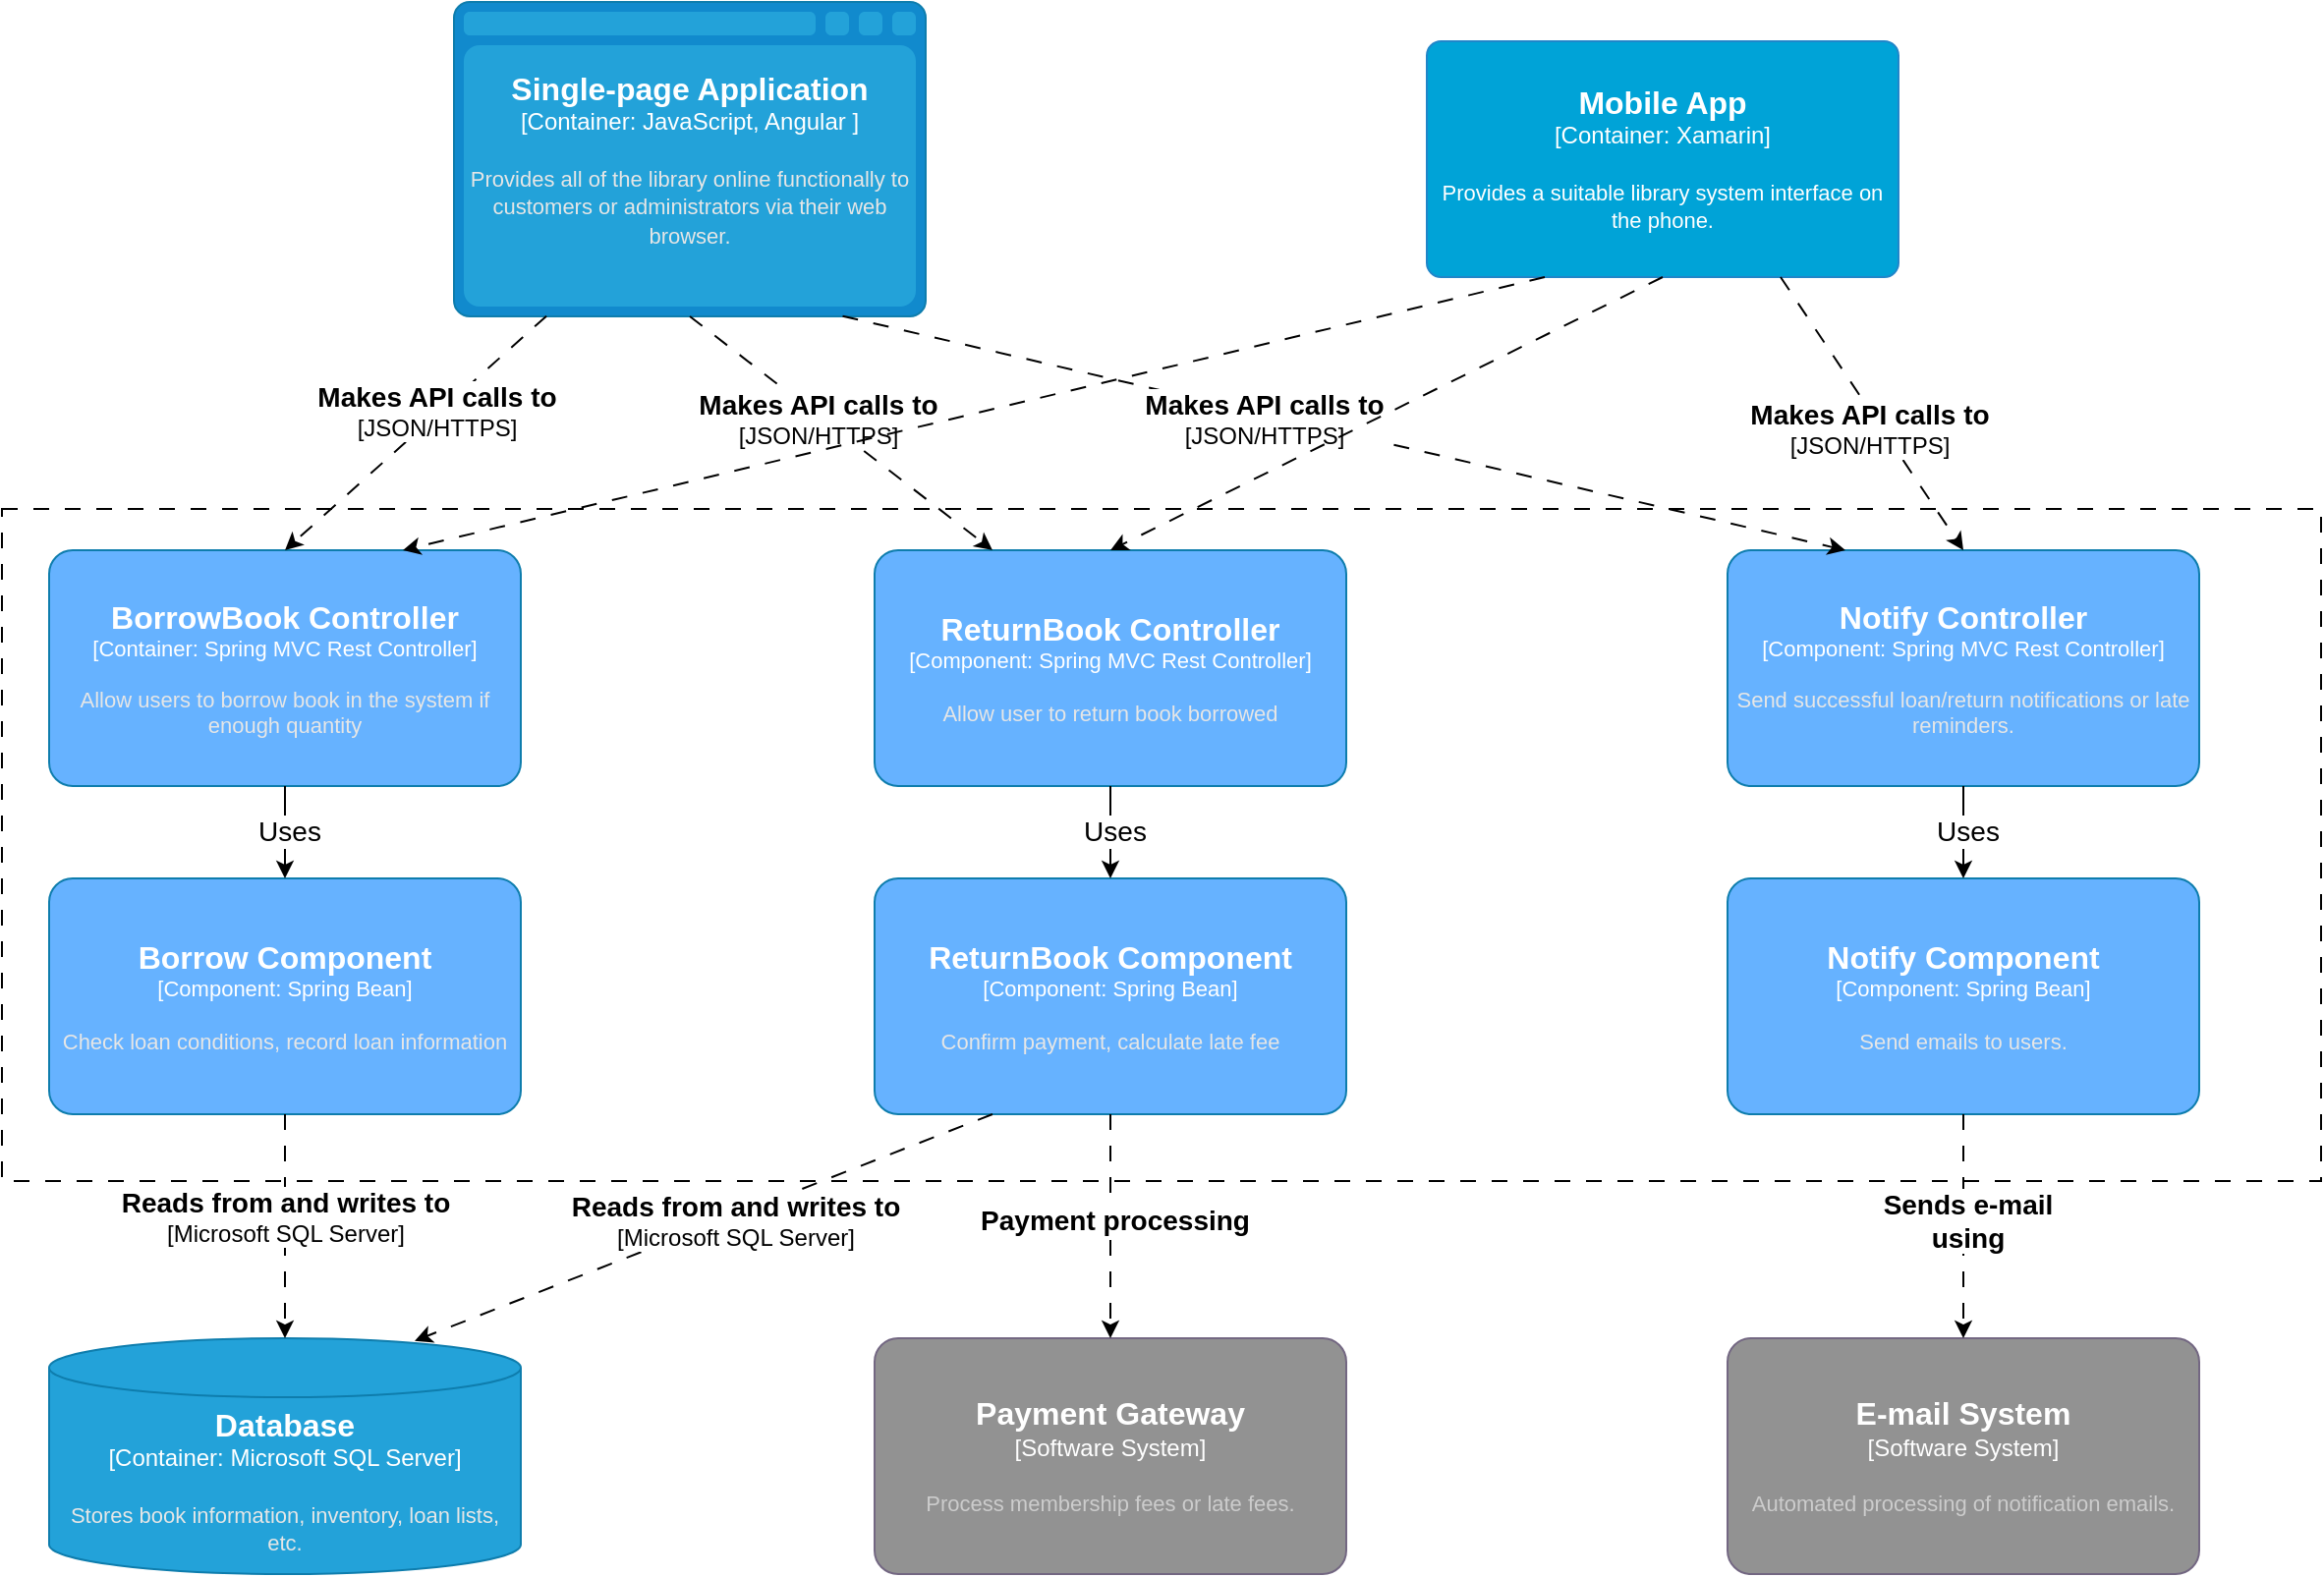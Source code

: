 <mxfile version="28.2.3">
  <diagram name="Trang-1" id="voluP7k5LzKoaPS6_ylx">
    <mxGraphModel dx="2777" dy="687" grid="0" gridSize="10" guides="1" tooltips="1" connect="1" arrows="1" fold="1" page="0" pageScale="1" pageWidth="827" pageHeight="1169" math="0" shadow="0">
      <root>
        <mxCell id="0" />
        <mxCell id="1" parent="0" />
        <object placeholders="1" c4Name="Single-page Application" c4Type="Container" c4Technology="JavaScript, Angular " c4Description="Provides all of the library online functionally to customers or administrators via their web browser." label="&lt;font style=&quot;font-size: 16px&quot;&gt;&lt;b&gt;%c4Name%&lt;/b&gt;&lt;/font&gt;&lt;div&gt;[%c4Type%:&amp;nbsp;%c4Technology%]&lt;/div&gt;&lt;br&gt;&lt;div&gt;&lt;font style=&quot;font-size: 11px&quot;&gt;&lt;font color=&quot;#E6E6E6&quot;&gt;%c4Description%&lt;/font&gt;&lt;/div&gt;" id="6JrDKTPBiihJPNNbZpGh-6">
          <mxCell style="shape=mxgraph.c4.webBrowserContainer2;whiteSpace=wrap;html=1;boundedLbl=1;rounded=0;labelBackgroundColor=none;strokeColor=#118ACD;fillColor=#23A2D9;strokeColor=#118ACD;strokeColor2=#0E7DAD;fontSize=12;fontColor=#ffffff;align=center;metaEdit=1;points=[[0.5,0,0],[1,0.25,0],[1,0.5,0],[1,0.75,0],[0.5,1,0],[0,0.75,0],[0,0.5,0],[0,0.25,0]];resizable=0;allowArrows=1;connectable=1;expand=1;" vertex="1" parent="1">
            <mxGeometry x="-722" y="405" width="240" height="160" as="geometry" />
          </mxCell>
        </object>
        <object placeholders="1" c4Name="Mobile App" c4Type="Container" c4Technology="Xamarin" c4Description="Provides a suitable library system interface on the phone." label="&lt;font style=&quot;font-size: 16px&quot;&gt;&lt;b&gt;%c4Name%&lt;/b&gt;&lt;/font&gt;&lt;div&gt;[%c4Type%: %c4Technology%]&lt;/div&gt;&lt;br&gt;&lt;div&gt;&lt;font style=&quot;font-size: 11px&quot;&gt;%c4Description%&lt;/font&gt;&lt;/div&gt;" id="6JrDKTPBiihJPNNbZpGh-7">
          <mxCell style="rounded=1;whiteSpace=wrap;html=1;labelBackgroundColor=none;fillColor=light-dark(#00a3d7, #176592);fontColor=#ffffff;align=center;arcSize=6;strokeColor=#2086C9;metaEdit=1;resizable=0;points=[[0.25,0,0],[0.5,0,0],[0.75,0,0],[1,0.25,0],[1,0.5,0],[1,0.75,0],[0.75,1,0],[0.5,1,0],[0.25,1,0],[0,0.75,0],[0,0.5,0],[0,0.25,0]];" vertex="1" parent="1">
            <mxGeometry x="-227" y="425" width="240" height="120" as="geometry" />
          </mxCell>
        </object>
        <mxCell id="6JrDKTPBiihJPNNbZpGh-9" value="" style="rounded=0;whiteSpace=wrap;html=1;dashed=1;dashPattern=8 8;" vertex="1" parent="1">
          <mxGeometry x="-952" y="663" width="1180" height="342" as="geometry" />
        </mxCell>
        <object placeholders="1" c4Name="BorrowBook Controller" c4Type="Container" c4Technology="Spring MVC Rest Controller" c4Description="Allow users to borrow book in the system if enough quantity" label="&lt;font style=&quot;font-size: 16px&quot;&gt;&lt;b&gt;%c4Name%&lt;/b&gt;&lt;/font&gt;&lt;div&gt;[%c4Type%: %c4Technology%]&lt;/div&gt;&lt;br&gt;&lt;div&gt;&lt;font style=&quot;font-size: 11px&quot;&gt;&lt;font color=&quot;#E6E6E6&quot;&gt;%c4Description%&lt;/font&gt;&lt;/div&gt;" id="6JrDKTPBiihJPNNbZpGh-8">
          <mxCell style="rounded=1;whiteSpace=wrap;html=1;fontSize=11;labelBackgroundColor=none;fillColor=light-dark(#66B2FF,#1D8AB9);fontColor=#ffffff;align=center;arcSize=10;strokeColor=#0E7DAD;metaEdit=1;resizable=0;points=[[0.25,0,0],[0.5,0,0],[0.75,0,0],[1,0.25,0],[1,0.5,0],[1,0.75,0],[0.75,1,0],[0.5,1,0],[0.25,1,0],[0,0.75,0],[0,0.5,0],[0,0.25,0]];" vertex="1" parent="1">
            <mxGeometry x="-928" y="684" width="240" height="120" as="geometry" />
          </mxCell>
        </object>
        <object placeholders="1" c4Name="ReturnBook Controller" c4Type="Component" c4Technology="Spring MVC Rest Controller" c4Description="Allow user to return book borrowed" label="&lt;font style=&quot;font-size: 16px&quot;&gt;&lt;b&gt;%c4Name%&lt;/b&gt;&lt;/font&gt;&lt;div&gt;[%c4Type%: %c4Technology%]&lt;/div&gt;&lt;br&gt;&lt;div&gt;&lt;font style=&quot;font-size: 11px&quot;&gt;&lt;font color=&quot;#E6E6E6&quot;&gt;%c4Description%&lt;/font&gt;&lt;/div&gt;" id="6JrDKTPBiihJPNNbZpGh-11">
          <mxCell style="rounded=1;whiteSpace=wrap;html=1;fontSize=11;labelBackgroundColor=none;fillColor=light-dark(#66B2FF,#1D8AB9);fontColor=#ffffff;align=center;arcSize=10;strokeColor=#0E7DAD;metaEdit=1;resizable=0;points=[[0.25,0,0],[0.5,0,0],[0.75,0,0],[1,0.25,0],[1,0.5,0],[1,0.75,0],[0.75,1,0],[0.5,1,0],[0.25,1,0],[0,0.75,0],[0,0.5,0],[0,0.25,0]];" vertex="1" parent="1">
            <mxGeometry x="-508" y="684" width="240" height="120" as="geometry" />
          </mxCell>
        </object>
        <object placeholders="1" c4Name="Borrow Component" c4Type="Component" c4Technology="Spring Bean" c4Description="Check loan conditions, record loan information" label="&lt;font style=&quot;font-size: 16px&quot;&gt;&lt;b&gt;%c4Name%&lt;/b&gt;&lt;/font&gt;&lt;div&gt;[%c4Type%: %c4Technology%]&lt;/div&gt;&lt;br&gt;&lt;div&gt;&lt;font style=&quot;font-size: 11px&quot;&gt;&lt;font color=&quot;#E6E6E6&quot;&gt;%c4Description%&lt;/font&gt;&lt;/div&gt;" id="6JrDKTPBiihJPNNbZpGh-13">
          <mxCell style="rounded=1;whiteSpace=wrap;html=1;fontSize=11;labelBackgroundColor=none;fillColor=light-dark(#66B2FF,#1D8AB9);fontColor=#ffffff;align=center;arcSize=10;strokeColor=#0E7DAD;metaEdit=1;resizable=0;points=[[0.25,0,0],[0.5,0,0],[0.75,0,0],[1,0.25,0],[1,0.5,0],[1,0.75,0],[0.75,1,0],[0.5,1,0],[0.25,1,0],[0,0.75,0],[0,0.5,0],[0,0.25,0]];" vertex="1" parent="1">
            <mxGeometry x="-928" y="851" width="240" height="120" as="geometry" />
          </mxCell>
        </object>
        <object placeholders="1" c4Name="ReturnBook Component" c4Type="Component" c4Technology="Spring Bean" c4Description="Confirm payment, calculate late fee" label="&lt;font style=&quot;font-size: 16px&quot;&gt;&lt;b&gt;%c4Name%&lt;/b&gt;&lt;/font&gt;&lt;div&gt;[%c4Type%: %c4Technology%]&lt;/div&gt;&lt;br&gt;&lt;div&gt;&lt;font style=&quot;font-size: 11px&quot;&gt;&lt;font color=&quot;#E6E6E6&quot;&gt;%c4Description%&lt;/font&gt;&lt;/div&gt;" id="6JrDKTPBiihJPNNbZpGh-17">
          <mxCell style="rounded=1;whiteSpace=wrap;html=1;fontSize=11;labelBackgroundColor=none;fillColor=light-dark(#66B2FF,#1D8AB9);fontColor=#ffffff;align=center;arcSize=10;strokeColor=#0E7DAD;metaEdit=1;resizable=0;points=[[0.25,0,0],[0.5,0,0],[0.75,0,0],[1,0.25,0],[1,0.5,0],[1,0.75,0],[0.75,1,0],[0.5,1,0],[0.25,1,0],[0,0.75,0],[0,0.5,0],[0,0.25,0]];" vertex="1" parent="1">
            <mxGeometry x="-508" y="851" width="240" height="120" as="geometry" />
          </mxCell>
        </object>
        <object placeholders="1" c4Name="Notify Controller" c4Type="Component" c4Technology="Spring MVC Rest Controller" c4Description="Send successful loan/return notifications or late reminders." label="&lt;font style=&quot;font-size: 16px&quot;&gt;&lt;b&gt;%c4Name%&lt;/b&gt;&lt;/font&gt;&lt;div&gt;[%c4Type%: %c4Technology%]&lt;/div&gt;&lt;br&gt;&lt;div&gt;&lt;font style=&quot;font-size: 11px&quot;&gt;&lt;font color=&quot;#E6E6E6&quot;&gt;%c4Description%&lt;/font&gt;&lt;/div&gt;" id="6JrDKTPBiihJPNNbZpGh-19">
          <mxCell style="rounded=1;whiteSpace=wrap;html=1;fontSize=11;labelBackgroundColor=none;fillColor=light-dark(#66B2FF,#1D8AB9);fontColor=#ffffff;align=center;arcSize=10;strokeColor=#0E7DAD;metaEdit=1;resizable=0;points=[[0.25,0,0],[0.5,0,0],[0.75,0,0],[1,0.25,0],[1,0.5,0],[1,0.75,0],[0.75,1,0],[0.5,1,0],[0.25,1,0],[0,0.75,0],[0,0.5,0],[0,0.25,0]];" vertex="1" parent="1">
            <mxGeometry x="-74" y="684" width="240" height="120" as="geometry" />
          </mxCell>
        </object>
        <object placeholders="1" c4Name="Notify Component" c4Type="Component" c4Technology="Spring Bean" c4Description="Send emails to users." label="&lt;font style=&quot;font-size: 16px&quot;&gt;&lt;b&gt;%c4Name%&lt;/b&gt;&lt;/font&gt;&lt;div&gt;[%c4Type%: %c4Technology%]&lt;/div&gt;&lt;br&gt;&lt;div&gt;&lt;font style=&quot;font-size: 11px&quot;&gt;&lt;font color=&quot;#E6E6E6&quot;&gt;%c4Description%&lt;/font&gt;&lt;/div&gt;" id="6JrDKTPBiihJPNNbZpGh-20">
          <mxCell style="rounded=1;whiteSpace=wrap;html=1;fontSize=11;labelBackgroundColor=none;fillColor=light-dark(#66B2FF,#1D8AB9);fontColor=#ffffff;align=center;arcSize=10;strokeColor=#0E7DAD;metaEdit=1;resizable=0;points=[[0.25,0,0],[0.5,0,0],[0.75,0,0],[1,0.25,0],[1,0.5,0],[1,0.75,0],[0.75,1,0],[0.5,1,0],[0.25,1,0],[0,0.75,0],[0,0.5,0],[0,0.25,0]];" vertex="1" parent="1">
            <mxGeometry x="-74" y="851" width="240" height="120" as="geometry" />
          </mxCell>
        </object>
        <object placeholders="1" c4Name="Database" c4Type="Container" c4Technology="Microsoft SQL Server" c4Description="Stores book information, inventory, loan lists, etc." label="&lt;font style=&quot;font-size: 16px&quot;&gt;&lt;b&gt;%c4Name%&lt;/b&gt;&lt;/font&gt;&lt;div&gt;[%c4Type%:&amp;nbsp;%c4Technology%]&lt;/div&gt;&lt;br&gt;&lt;div&gt;&lt;font style=&quot;font-size: 11px&quot;&gt;&lt;font color=&quot;#E6E6E6&quot;&gt;%c4Description%&lt;/font&gt;&lt;/div&gt;" id="6JrDKTPBiihJPNNbZpGh-22">
          <mxCell style="shape=cylinder3;size=15;whiteSpace=wrap;html=1;boundedLbl=1;rounded=0;labelBackgroundColor=none;fillColor=#23A2D9;fontSize=12;fontColor=#ffffff;align=center;strokeColor=#0E7DAD;metaEdit=1;points=[[0.5,0,0],[1,0.25,0],[1,0.5,0],[1,0.75,0],[0.5,1,0],[0,0.75,0],[0,0.5,0],[0,0.25,0]];resizable=0;" vertex="1" parent="1">
            <mxGeometry x="-928" y="1085" width="240" height="120" as="geometry" />
          </mxCell>
        </object>
        <mxCell id="6JrDKTPBiihJPNNbZpGh-26" value="" style="endArrow=classic;html=1;rounded=0;exitX=0.196;exitY=0.999;exitDx=0;exitDy=0;exitPerimeter=0;entryX=0.5;entryY=0;entryDx=0;entryDy=0;entryPerimeter=0;dashed=1;dashPattern=8 8;" edge="1" parent="1" source="6JrDKTPBiihJPNNbZpGh-6" target="6JrDKTPBiihJPNNbZpGh-8">
          <mxGeometry width="50" height="50" relative="1" as="geometry">
            <mxPoint x="-334" y="595" as="sourcePoint" />
            <mxPoint x="-471" y="743" as="targetPoint" />
          </mxGeometry>
        </mxCell>
        <mxCell id="6JrDKTPBiihJPNNbZpGh-27" value="&lt;span style=&quot;font-size: 14px;&quot;&gt;&lt;b&gt;Makes API calls to&lt;/b&gt;&lt;/span&gt;&lt;br&gt;&lt;div&gt;&lt;font style=&quot;font-size: 12px;&quot;&gt;[JSON/HTTPS]&lt;/font&gt;&lt;/div&gt;" style="edgeLabel;html=1;align=center;verticalAlign=middle;resizable=0;points=[];" vertex="1" connectable="0" parent="6JrDKTPBiihJPNNbZpGh-26">
          <mxGeometry x="-0.164" y="-2" relative="1" as="geometry">
            <mxPoint x="1" as="offset" />
          </mxGeometry>
        </mxCell>
        <mxCell id="6JrDKTPBiihJPNNbZpGh-28" value="" style="endArrow=classic;html=1;rounded=0;exitX=0.5;exitY=1;exitDx=0;exitDy=0;exitPerimeter=0;entryX=0.25;entryY=0;entryDx=0;entryDy=0;entryPerimeter=0;dashed=1;dashPattern=8 8;" edge="1" parent="1" source="6JrDKTPBiihJPNNbZpGh-6" target="6JrDKTPBiihJPNNbZpGh-11">
          <mxGeometry width="50" height="50" relative="1" as="geometry">
            <mxPoint x="-816" y="595" as="sourcePoint" />
            <mxPoint x="-951" y="711" as="targetPoint" />
          </mxGeometry>
        </mxCell>
        <mxCell id="6JrDKTPBiihJPNNbZpGh-29" value="&lt;span style=&quot;font-size: 14px;&quot;&gt;&lt;b&gt;Makes API calls to&lt;/b&gt;&lt;/span&gt;&lt;br&gt;&lt;div&gt;&lt;font style=&quot;font-size: 12px;&quot;&gt;[JSON/HTTPS]&lt;/font&gt;&lt;/div&gt;" style="edgeLabel;html=1;align=center;verticalAlign=middle;resizable=0;points=[];" vertex="1" connectable="0" parent="6JrDKTPBiihJPNNbZpGh-28">
          <mxGeometry x="-0.164" y="-2" relative="1" as="geometry">
            <mxPoint x="1" as="offset" />
          </mxGeometry>
        </mxCell>
        <mxCell id="6JrDKTPBiihJPNNbZpGh-30" value="" style="endArrow=classic;html=1;rounded=0;exitX=0.824;exitY=0.999;exitDx=0;exitDy=0;exitPerimeter=0;entryX=0.25;entryY=0;entryDx=0;entryDy=0;entryPerimeter=0;dashed=1;dashPattern=8 8;" edge="1" parent="1" source="6JrDKTPBiihJPNNbZpGh-6" target="6JrDKTPBiihJPNNbZpGh-19">
          <mxGeometry width="50" height="50" relative="1" as="geometry">
            <mxPoint x="-743" y="595" as="sourcePoint" />
            <mxPoint x="-591" y="711" as="targetPoint" />
          </mxGeometry>
        </mxCell>
        <mxCell id="6JrDKTPBiihJPNNbZpGh-31" value="&lt;span style=&quot;font-size: 14px;&quot;&gt;&lt;b&gt;Makes API calls to&lt;/b&gt;&lt;/span&gt;&lt;br&gt;&lt;div&gt;&lt;font style=&quot;font-size: 12px;&quot;&gt;[JSON/HTTPS]&lt;/font&gt;&lt;/div&gt;" style="edgeLabel;html=1;align=center;verticalAlign=middle;resizable=0;points=[];" vertex="1" connectable="0" parent="6JrDKTPBiihJPNNbZpGh-30">
          <mxGeometry x="-0.164" y="-2" relative="1" as="geometry">
            <mxPoint x="1" as="offset" />
          </mxGeometry>
        </mxCell>
        <mxCell id="6JrDKTPBiihJPNNbZpGh-32" value="" style="endArrow=classic;html=1;rounded=0;exitX=0.25;exitY=1;exitDx=0;exitDy=0;exitPerimeter=0;entryX=0.75;entryY=0;entryDx=0;entryDy=0;entryPerimeter=0;dashed=1;dashPattern=8 8;" edge="1" parent="1" source="6JrDKTPBiihJPNNbZpGh-7" target="6JrDKTPBiihJPNNbZpGh-8">
          <mxGeometry width="50" height="50" relative="1" as="geometry">
            <mxPoint x="-613" y="838" as="sourcePoint" />
            <mxPoint x="-563" y="788" as="targetPoint" />
          </mxGeometry>
        </mxCell>
        <mxCell id="6JrDKTPBiihJPNNbZpGh-33" value="" style="endArrow=classic;html=1;rounded=0;exitX=0.5;exitY=1;exitDx=0;exitDy=0;exitPerimeter=0;entryX=0.5;entryY=0;entryDx=0;entryDy=0;entryPerimeter=0;dashed=1;dashPattern=8 8;" edge="1" parent="1" source="6JrDKTPBiihJPNNbZpGh-7" target="6JrDKTPBiihJPNNbZpGh-11">
          <mxGeometry width="50" height="50" relative="1" as="geometry">
            <mxPoint x="-334" y="555" as="sourcePoint" />
            <mxPoint x="-891" y="711" as="targetPoint" />
          </mxGeometry>
        </mxCell>
        <mxCell id="6JrDKTPBiihJPNNbZpGh-36" value="" style="endArrow=classic;html=1;rounded=0;exitX=0.75;exitY=1;exitDx=0;exitDy=0;exitPerimeter=0;entryX=0.5;entryY=0;entryDx=0;entryDy=0;entryPerimeter=0;dashed=1;dashPattern=8 8;" edge="1" parent="1" source="6JrDKTPBiihJPNNbZpGh-7" target="6JrDKTPBiihJPNNbZpGh-19">
          <mxGeometry width="50" height="50" relative="1" as="geometry">
            <mxPoint x="-43" y="632" as="sourcePoint" />
            <mxPoint x="-180" y="780" as="targetPoint" />
          </mxGeometry>
        </mxCell>
        <mxCell id="6JrDKTPBiihJPNNbZpGh-37" value="&lt;span style=&quot;font-size: 14px;&quot;&gt;&lt;b&gt;Makes API calls to&lt;/b&gt;&lt;/span&gt;&lt;br&gt;&lt;div&gt;&lt;font style=&quot;font-size: 12px;&quot;&gt;[JSON/HTTPS]&lt;/font&gt;&lt;/div&gt;" style="edgeLabel;html=1;align=center;verticalAlign=middle;resizable=0;points=[];" vertex="1" connectable="0" parent="6JrDKTPBiihJPNNbZpGh-36">
          <mxGeometry x="-0.164" y="-2" relative="1" as="geometry">
            <mxPoint x="7" y="17" as="offset" />
          </mxGeometry>
        </mxCell>
        <mxCell id="6JrDKTPBiihJPNNbZpGh-38" value="" style="endArrow=classic;html=1;rounded=0;exitX=0.5;exitY=1;exitDx=0;exitDy=0;exitPerimeter=0;entryX=0.5;entryY=0;entryDx=0;entryDy=0;entryPerimeter=0;" edge="1" parent="1" source="6JrDKTPBiihJPNNbZpGh-8" target="6JrDKTPBiihJPNNbZpGh-13">
          <mxGeometry width="50" height="50" relative="1" as="geometry">
            <mxPoint x="-605" y="867" as="sourcePoint" />
            <mxPoint x="-555" y="817" as="targetPoint" />
          </mxGeometry>
        </mxCell>
        <mxCell id="6JrDKTPBiihJPNNbZpGh-39" value="&lt;font style=&quot;font-size: 14px;&quot;&gt;Uses&lt;/font&gt;" style="edgeLabel;html=1;align=center;verticalAlign=middle;resizable=0;points=[];" vertex="1" connectable="0" parent="6JrDKTPBiihJPNNbZpGh-38">
          <mxGeometry x="-0.052" y="2" relative="1" as="geometry">
            <mxPoint as="offset" />
          </mxGeometry>
        </mxCell>
        <mxCell id="6JrDKTPBiihJPNNbZpGh-40" value="" style="endArrow=classic;html=1;rounded=0;exitX=0.5;exitY=1;exitDx=0;exitDy=0;exitPerimeter=0;entryX=0.5;entryY=0;entryDx=0;entryDy=0;entryPerimeter=0;" edge="1" parent="1" source="6JrDKTPBiihJPNNbZpGh-11" target="6JrDKTPBiihJPNNbZpGh-17">
          <mxGeometry width="50" height="50" relative="1" as="geometry">
            <mxPoint x="-798" y="814" as="sourcePoint" />
            <mxPoint x="-798" y="879" as="targetPoint" />
          </mxGeometry>
        </mxCell>
        <mxCell id="6JrDKTPBiihJPNNbZpGh-41" value="&lt;font style=&quot;font-size: 14px;&quot;&gt;Uses&lt;/font&gt;" style="edgeLabel;html=1;align=center;verticalAlign=middle;resizable=0;points=[];" vertex="1" connectable="0" parent="6JrDKTPBiihJPNNbZpGh-40">
          <mxGeometry x="-0.052" y="2" relative="1" as="geometry">
            <mxPoint as="offset" />
          </mxGeometry>
        </mxCell>
        <mxCell id="6JrDKTPBiihJPNNbZpGh-42" value="" style="endArrow=classic;html=1;rounded=0;exitX=0.5;exitY=1;exitDx=0;exitDy=0;exitPerimeter=0;entryX=0.5;entryY=0;entryDx=0;entryDy=0;entryPerimeter=0;" edge="1" parent="1" source="6JrDKTPBiihJPNNbZpGh-19" target="6JrDKTPBiihJPNNbZpGh-20">
          <mxGeometry width="50" height="50" relative="1" as="geometry">
            <mxPoint x="45.41" y="804" as="sourcePoint" />
            <mxPoint x="45.41" y="851" as="targetPoint" />
          </mxGeometry>
        </mxCell>
        <mxCell id="6JrDKTPBiihJPNNbZpGh-43" value="&lt;font style=&quot;font-size: 14px;&quot;&gt;Uses&lt;/font&gt;" style="edgeLabel;html=1;align=center;verticalAlign=middle;resizable=0;points=[];" vertex="1" connectable="0" parent="6JrDKTPBiihJPNNbZpGh-42">
          <mxGeometry x="-0.052" y="2" relative="1" as="geometry">
            <mxPoint as="offset" />
          </mxGeometry>
        </mxCell>
        <mxCell id="6JrDKTPBiihJPNNbZpGh-52" value="" style="endArrow=classic;html=1;rounded=0;exitX=0.5;exitY=1;exitDx=0;exitDy=0;exitPerimeter=0;entryX=0.5;entryY=0;entryDx=0;entryDy=0;entryPerimeter=0;dashed=1;dashPattern=8 8;" edge="1" parent="1" source="6JrDKTPBiihJPNNbZpGh-13" target="6JrDKTPBiihJPNNbZpGh-22">
          <mxGeometry width="50" height="50" relative="1" as="geometry">
            <mxPoint x="12" y="1051" as="sourcePoint" />
            <mxPoint x="-306" y="1051" as="targetPoint" />
          </mxGeometry>
        </mxCell>
        <mxCell id="6JrDKTPBiihJPNNbZpGh-53" value="&lt;span style=&quot;font-size: 14px;&quot;&gt;&lt;b&gt;Reads from and writes to&lt;/b&gt;&lt;/span&gt;&lt;div&gt;&lt;div&gt;&lt;font style=&quot;font-size: 12px;&quot;&gt;[Microsoft SQL Server]&lt;/font&gt;&lt;/div&gt;&lt;/div&gt;" style="edgeLabel;html=1;align=center;verticalAlign=middle;resizable=0;points=[];" vertex="1" connectable="0" parent="6JrDKTPBiihJPNNbZpGh-52">
          <mxGeometry x="-0.164" y="-2" relative="1" as="geometry">
            <mxPoint x="2" y="4" as="offset" />
          </mxGeometry>
        </mxCell>
        <object placeholders="1" c4Name="E-mail System" c4Type="Software System" c4Description="Automated processing of notification emails." label="&lt;font style=&quot;font-size: 16px&quot;&gt;&lt;b&gt;%c4Name%&lt;/b&gt;&lt;/font&gt;&lt;div&gt;[%c4Type%]&lt;/div&gt;&lt;br&gt;&lt;div&gt;&lt;font style=&quot;font-size: 11px&quot;&gt;&lt;font color=&quot;#cccccc&quot;&gt;%c4Description%&lt;/font&gt;&lt;/div&gt;" id="6JrDKTPBiihJPNNbZpGh-61">
          <mxCell style="rounded=1;whiteSpace=wrap;html=1;labelBackgroundColor=none;fillColor=light-dark(#929292, #7e7787);fontColor=#ffffff;align=center;arcSize=10;strokeColor=#736782;metaEdit=1;resizable=0;points=[[0.25,0,0],[0.5,0,0],[0.75,0,0],[1,0.25,0],[1,0.5,0],[1,0.75,0],[0.75,1,0],[0.5,1,0],[0.25,1,0],[0,0.75,0],[0,0.5,0],[0,0.25,0]];" vertex="1" parent="1">
            <mxGeometry x="-74" y="1085" width="240" height="120" as="geometry" />
          </mxCell>
        </object>
        <mxCell id="6JrDKTPBiihJPNNbZpGh-62" value="" style="endArrow=classic;html=1;rounded=0;exitX=0.25;exitY=1;exitDx=0;exitDy=0;exitPerimeter=0;entryX=0.775;entryY=0.011;entryDx=0;entryDy=0;entryPerimeter=0;dashed=1;dashPattern=8 8;" edge="1" parent="1" source="6JrDKTPBiihJPNNbZpGh-17" target="6JrDKTPBiihJPNNbZpGh-22">
          <mxGeometry width="50" height="50" relative="1" as="geometry">
            <mxPoint x="-798" y="981" as="sourcePoint" />
            <mxPoint x="-798" y="1095" as="targetPoint" />
          </mxGeometry>
        </mxCell>
        <mxCell id="6JrDKTPBiihJPNNbZpGh-63" value="&lt;span style=&quot;font-size: 14px;&quot;&gt;&lt;b&gt;Reads from and writes to&lt;/b&gt;&lt;/span&gt;&lt;div&gt;&lt;div&gt;&lt;font style=&quot;font-size: 12px;&quot;&gt;[Microsoft SQL Server]&lt;/font&gt;&lt;/div&gt;&lt;/div&gt;" style="edgeLabel;html=1;align=center;verticalAlign=middle;resizable=0;points=[];" vertex="1" connectable="0" parent="6JrDKTPBiihJPNNbZpGh-62">
          <mxGeometry x="-0.164" y="-2" relative="1" as="geometry">
            <mxPoint x="-8" y="7" as="offset" />
          </mxGeometry>
        </mxCell>
        <mxCell id="6JrDKTPBiihJPNNbZpGh-64" value="" style="endArrow=classic;html=1;rounded=0;exitX=0.5;exitY=1;exitDx=0;exitDy=0;exitPerimeter=0;entryX=0.5;entryY=0;entryDx=0;entryDy=0;entryPerimeter=0;dashed=1;dashPattern=8 8;" edge="1" parent="1" source="6JrDKTPBiihJPNNbZpGh-20" target="6JrDKTPBiihJPNNbZpGh-61">
          <mxGeometry width="50" height="50" relative="1" as="geometry">
            <mxPoint x="45.17" y="971" as="sourcePoint" />
            <mxPoint x="45.17" y="1018" as="targetPoint" />
          </mxGeometry>
        </mxCell>
        <mxCell id="6JrDKTPBiihJPNNbZpGh-65" value="&lt;font style=&quot;font-size: 14px;&quot;&gt;&lt;b&gt;Sends e-mail&lt;/b&gt;&lt;/font&gt;&lt;div&gt;&lt;font style=&quot;font-size: 14px;&quot;&gt;&lt;b&gt;using&lt;/b&gt;&lt;/font&gt;&lt;/div&gt;" style="edgeLabel;html=1;align=center;verticalAlign=middle;resizable=0;points=[];" vertex="1" connectable="0" parent="6JrDKTPBiihJPNNbZpGh-64">
          <mxGeometry x="-0.052" y="2" relative="1" as="geometry">
            <mxPoint as="offset" />
          </mxGeometry>
        </mxCell>
        <object placeholders="1" c4Name="Payment Gateway" c4Type="Software System" c4Description="Process membership fees or late fees." label="&lt;font style=&quot;font-size: 16px&quot;&gt;&lt;b&gt;%c4Name%&lt;/b&gt;&lt;/font&gt;&lt;div&gt;[%c4Type%]&lt;/div&gt;&lt;br&gt;&lt;div&gt;&lt;font style=&quot;font-size: 11px&quot;&gt;&lt;font color=&quot;#cccccc&quot;&gt;%c4Description%&lt;/font&gt;&lt;/div&gt;" id="6JrDKTPBiihJPNNbZpGh-66">
          <mxCell style="rounded=1;whiteSpace=wrap;html=1;labelBackgroundColor=none;fillColor=light-dark(#929292, #7e7787);fontColor=#ffffff;align=center;arcSize=10;strokeColor=#736782;metaEdit=1;resizable=0;points=[[0.25,0,0],[0.5,0,0],[0.75,0,0],[1,0.25,0],[1,0.5,0],[1,0.75,0],[0.75,1,0],[0.5,1,0],[0.25,1,0],[0,0.75,0],[0,0.5,0],[0,0.25,0]];" vertex="1" parent="1">
            <mxGeometry x="-508" y="1085" width="240" height="120" as="geometry" />
          </mxCell>
        </object>
        <mxCell id="6JrDKTPBiihJPNNbZpGh-67" value="" style="endArrow=classic;html=1;rounded=0;exitX=0.5;exitY=1;exitDx=0;exitDy=0;exitPerimeter=0;entryX=0.5;entryY=0;entryDx=0;entryDy=0;entryPerimeter=0;dashed=1;dashPattern=8 8;" edge="1" parent="1" source="6JrDKTPBiihJPNNbZpGh-17" target="6JrDKTPBiihJPNNbZpGh-66">
          <mxGeometry width="50" height="50" relative="1" as="geometry">
            <mxPoint x="56" y="981" as="sourcePoint" />
            <mxPoint x="56" y="1095" as="targetPoint" />
          </mxGeometry>
        </mxCell>
        <mxCell id="6JrDKTPBiihJPNNbZpGh-68" value="&lt;span style=&quot;font-size: 14px;&quot;&gt;&lt;b&gt;Payment processing&lt;/b&gt;&lt;/span&gt;" style="edgeLabel;html=1;align=center;verticalAlign=middle;resizable=0;points=[];" vertex="1" connectable="0" parent="6JrDKTPBiihJPNNbZpGh-67">
          <mxGeometry x="-0.052" y="2" relative="1" as="geometry">
            <mxPoint as="offset" />
          </mxGeometry>
        </mxCell>
      </root>
    </mxGraphModel>
  </diagram>
</mxfile>
